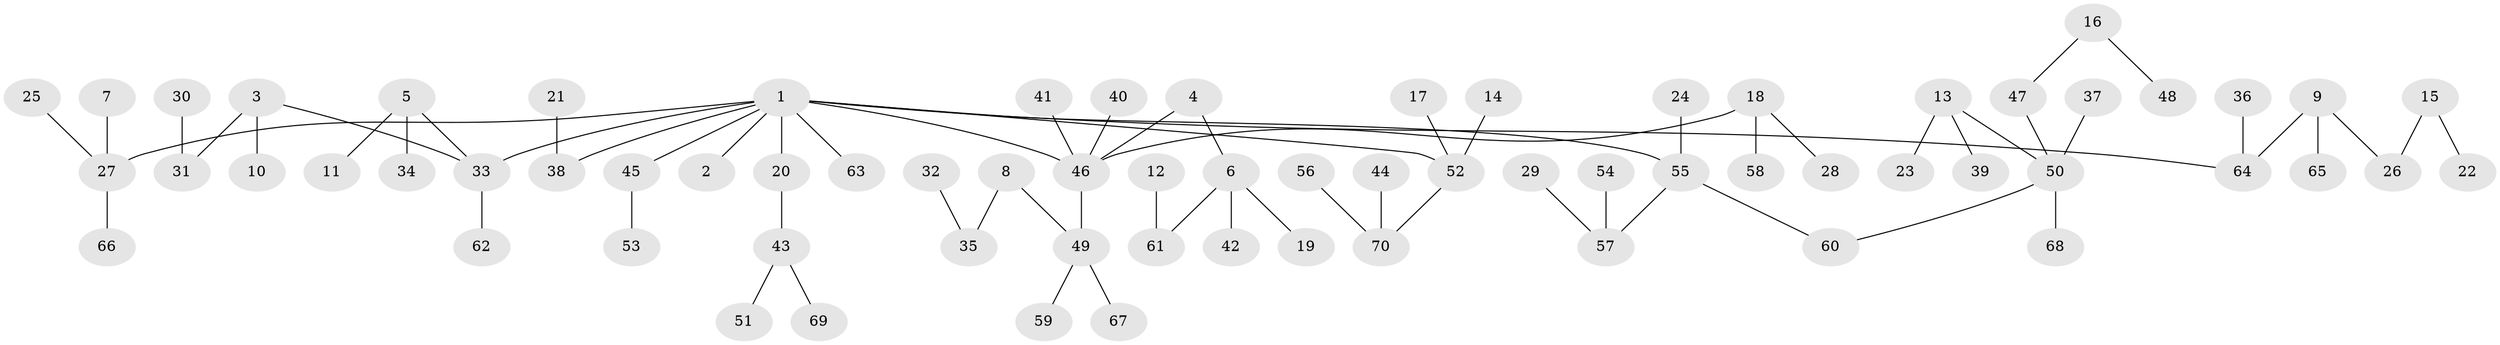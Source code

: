 // original degree distribution, {5: 0.02158273381294964, 7: 0.007194244604316547, 8: 0.007194244604316547, 4: 0.07913669064748201, 6: 0.014388489208633094, 3: 0.11510791366906475, 2: 0.26618705035971224, 1: 0.4892086330935252}
// Generated by graph-tools (version 1.1) at 2025/26/03/09/25 03:26:31]
// undirected, 70 vertices, 69 edges
graph export_dot {
graph [start="1"]
  node [color=gray90,style=filled];
  1;
  2;
  3;
  4;
  5;
  6;
  7;
  8;
  9;
  10;
  11;
  12;
  13;
  14;
  15;
  16;
  17;
  18;
  19;
  20;
  21;
  22;
  23;
  24;
  25;
  26;
  27;
  28;
  29;
  30;
  31;
  32;
  33;
  34;
  35;
  36;
  37;
  38;
  39;
  40;
  41;
  42;
  43;
  44;
  45;
  46;
  47;
  48;
  49;
  50;
  51;
  52;
  53;
  54;
  55;
  56;
  57;
  58;
  59;
  60;
  61;
  62;
  63;
  64;
  65;
  66;
  67;
  68;
  69;
  70;
  1 -- 2 [weight=1.0];
  1 -- 20 [weight=1.0];
  1 -- 27 [weight=1.0];
  1 -- 33 [weight=1.0];
  1 -- 38 [weight=1.0];
  1 -- 45 [weight=1.0];
  1 -- 46 [weight=1.0];
  1 -- 52 [weight=1.0];
  1 -- 55 [weight=1.0];
  1 -- 63 [weight=1.0];
  1 -- 64 [weight=1.0];
  3 -- 10 [weight=1.0];
  3 -- 31 [weight=1.0];
  3 -- 33 [weight=1.0];
  4 -- 6 [weight=1.0];
  4 -- 46 [weight=1.0];
  5 -- 11 [weight=1.0];
  5 -- 33 [weight=1.0];
  5 -- 34 [weight=1.0];
  6 -- 19 [weight=1.0];
  6 -- 42 [weight=1.0];
  6 -- 61 [weight=1.0];
  7 -- 27 [weight=1.0];
  8 -- 35 [weight=1.0];
  8 -- 49 [weight=1.0];
  9 -- 26 [weight=1.0];
  9 -- 64 [weight=1.0];
  9 -- 65 [weight=1.0];
  12 -- 61 [weight=1.0];
  13 -- 23 [weight=1.0];
  13 -- 39 [weight=1.0];
  13 -- 50 [weight=1.0];
  14 -- 52 [weight=1.0];
  15 -- 22 [weight=1.0];
  15 -- 26 [weight=1.0];
  16 -- 47 [weight=1.0];
  16 -- 48 [weight=1.0];
  17 -- 52 [weight=1.0];
  18 -- 28 [weight=1.0];
  18 -- 46 [weight=1.0];
  18 -- 58 [weight=1.0];
  20 -- 43 [weight=1.0];
  21 -- 38 [weight=1.0];
  24 -- 55 [weight=1.0];
  25 -- 27 [weight=1.0];
  27 -- 66 [weight=1.0];
  29 -- 57 [weight=1.0];
  30 -- 31 [weight=1.0];
  32 -- 35 [weight=1.0];
  33 -- 62 [weight=1.0];
  36 -- 64 [weight=1.0];
  37 -- 50 [weight=1.0];
  40 -- 46 [weight=1.0];
  41 -- 46 [weight=1.0];
  43 -- 51 [weight=1.0];
  43 -- 69 [weight=1.0];
  44 -- 70 [weight=1.0];
  45 -- 53 [weight=1.0];
  46 -- 49 [weight=1.0];
  47 -- 50 [weight=1.0];
  49 -- 59 [weight=1.0];
  49 -- 67 [weight=1.0];
  50 -- 60 [weight=1.0];
  50 -- 68 [weight=1.0];
  52 -- 70 [weight=1.0];
  54 -- 57 [weight=1.0];
  55 -- 57 [weight=1.0];
  55 -- 60 [weight=1.0];
  56 -- 70 [weight=1.0];
}
